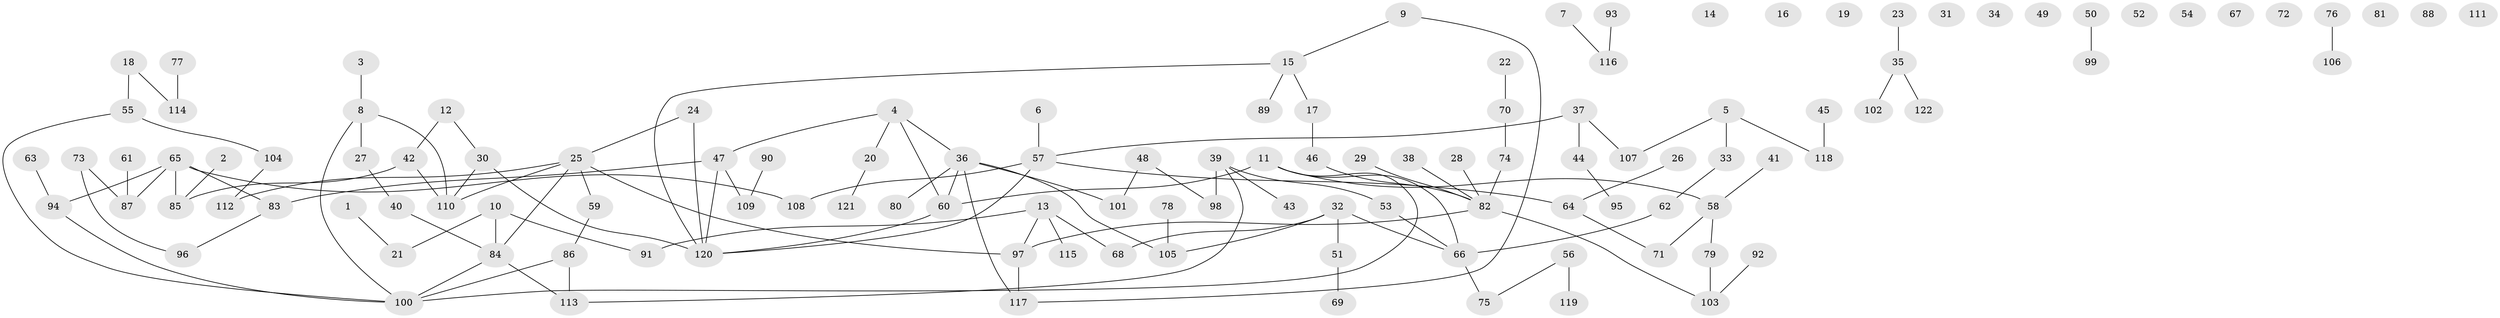 // Generated by graph-tools (version 1.1) at 2025/33/03/09/25 02:33:41]
// undirected, 122 vertices, 129 edges
graph export_dot {
graph [start="1"]
  node [color=gray90,style=filled];
  1;
  2;
  3;
  4;
  5;
  6;
  7;
  8;
  9;
  10;
  11;
  12;
  13;
  14;
  15;
  16;
  17;
  18;
  19;
  20;
  21;
  22;
  23;
  24;
  25;
  26;
  27;
  28;
  29;
  30;
  31;
  32;
  33;
  34;
  35;
  36;
  37;
  38;
  39;
  40;
  41;
  42;
  43;
  44;
  45;
  46;
  47;
  48;
  49;
  50;
  51;
  52;
  53;
  54;
  55;
  56;
  57;
  58;
  59;
  60;
  61;
  62;
  63;
  64;
  65;
  66;
  67;
  68;
  69;
  70;
  71;
  72;
  73;
  74;
  75;
  76;
  77;
  78;
  79;
  80;
  81;
  82;
  83;
  84;
  85;
  86;
  87;
  88;
  89;
  90;
  91;
  92;
  93;
  94;
  95;
  96;
  97;
  98;
  99;
  100;
  101;
  102;
  103;
  104;
  105;
  106;
  107;
  108;
  109;
  110;
  111;
  112;
  113;
  114;
  115;
  116;
  117;
  118;
  119;
  120;
  121;
  122;
  1 -- 21;
  2 -- 85;
  3 -- 8;
  4 -- 20;
  4 -- 36;
  4 -- 47;
  4 -- 60;
  5 -- 33;
  5 -- 107;
  5 -- 118;
  6 -- 57;
  7 -- 116;
  8 -- 27;
  8 -- 100;
  8 -- 110;
  9 -- 15;
  9 -- 117;
  10 -- 21;
  10 -- 84;
  10 -- 91;
  11 -- 58;
  11 -- 60;
  11 -- 66;
  11 -- 100;
  12 -- 30;
  12 -- 42;
  13 -- 68;
  13 -- 91;
  13 -- 97;
  13 -- 115;
  15 -- 17;
  15 -- 89;
  15 -- 120;
  17 -- 46;
  18 -- 55;
  18 -- 114;
  20 -- 121;
  22 -- 70;
  23 -- 35;
  24 -- 25;
  24 -- 120;
  25 -- 59;
  25 -- 84;
  25 -- 97;
  25 -- 110;
  25 -- 112;
  26 -- 64;
  27 -- 40;
  28 -- 82;
  29 -- 82;
  30 -- 110;
  30 -- 120;
  32 -- 51;
  32 -- 66;
  32 -- 68;
  32 -- 105;
  33 -- 62;
  35 -- 102;
  35 -- 122;
  36 -- 60;
  36 -- 80;
  36 -- 101;
  36 -- 105;
  36 -- 117;
  37 -- 44;
  37 -- 57;
  37 -- 107;
  38 -- 82;
  39 -- 43;
  39 -- 53;
  39 -- 98;
  39 -- 113;
  40 -- 84;
  41 -- 58;
  42 -- 85;
  42 -- 110;
  44 -- 95;
  45 -- 118;
  46 -- 82;
  47 -- 83;
  47 -- 109;
  47 -- 120;
  48 -- 98;
  48 -- 101;
  50 -- 99;
  51 -- 69;
  53 -- 66;
  55 -- 100;
  55 -- 104;
  56 -- 75;
  56 -- 119;
  57 -- 64;
  57 -- 108;
  57 -- 120;
  58 -- 71;
  58 -- 79;
  59 -- 86;
  60 -- 120;
  61 -- 87;
  62 -- 66;
  63 -- 94;
  64 -- 71;
  65 -- 83;
  65 -- 85;
  65 -- 87;
  65 -- 94;
  65 -- 108;
  66 -- 75;
  70 -- 74;
  73 -- 87;
  73 -- 96;
  74 -- 82;
  76 -- 106;
  77 -- 114;
  78 -- 105;
  79 -- 103;
  82 -- 97;
  82 -- 103;
  83 -- 96;
  84 -- 100;
  84 -- 113;
  86 -- 100;
  86 -- 113;
  90 -- 109;
  92 -- 103;
  93 -- 116;
  94 -- 100;
  97 -- 117;
  104 -- 112;
}
